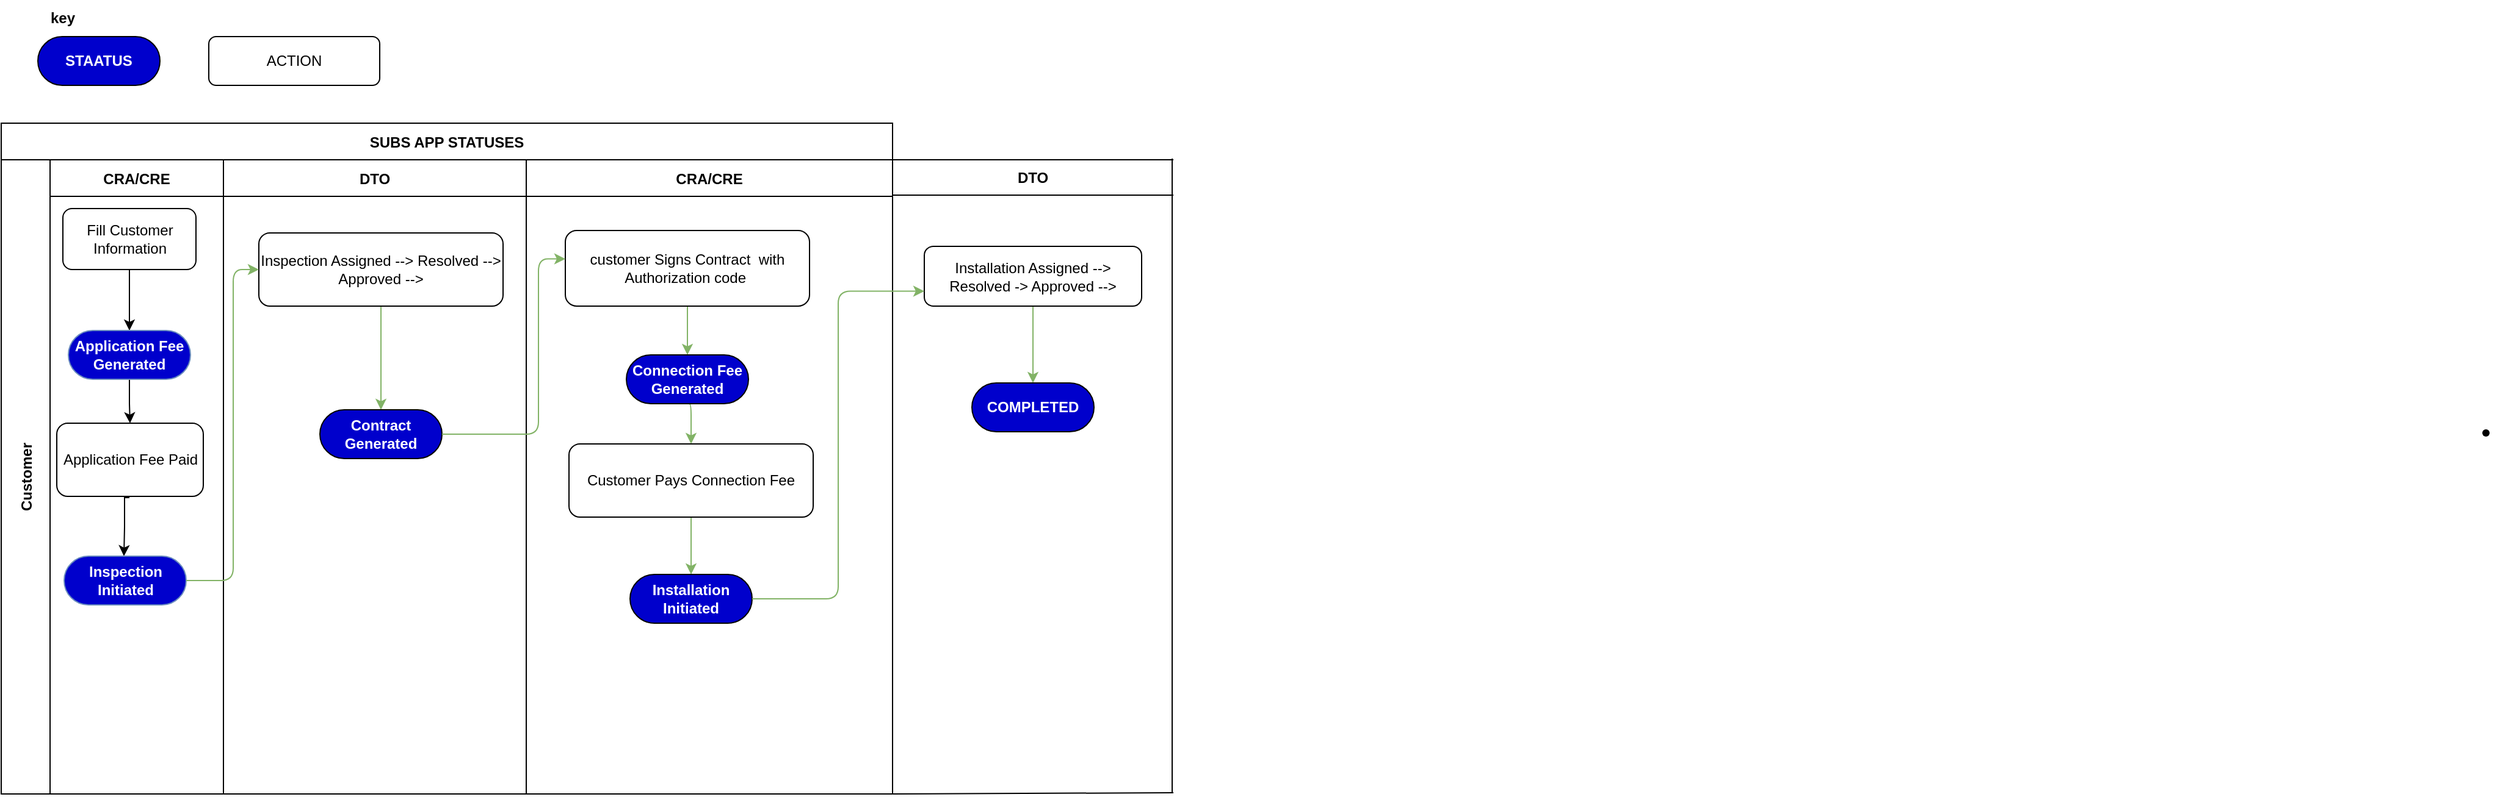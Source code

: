 <mxfile version="21.2.9" type="github">
  <diagram id="kgpKYQtTHZ0yAKxKKP6v" name="Page-1">
    <mxGraphModel dx="2044" dy="711" grid="1" gridSize="10" guides="1" tooltips="1" connect="1" arrows="1" fold="1" page="1" pageScale="1" pageWidth="850" pageHeight="1100" math="0" shadow="0">
      <root>
        <mxCell id="0" />
        <mxCell id="1" parent="0" />
        <mxCell id="3nuBFxr9cyL0pnOWT2aG-1" value="SUBS APP STATUSES" style="shape=table;childLayout=tableLayout;startSize=30;collapsible=0;recursiveResize=0;expand=0;fillColor=none;fontStyle=1" parent="1" vertex="1">
          <mxGeometry x="-840" y="111" width="730" height="550" as="geometry" />
        </mxCell>
        <mxCell id="3nuBFxr9cyL0pnOWT2aG-3" value="Customer" style="shape=tableRow;horizontal=0;swimlaneHead=0;swimlaneBody=0;top=0;left=0;bottom=0;right=0;fillColor=none;points=[[0,0.5],[1,0.5]];portConstraint=eastwest;startSize=40;collapsible=0;recursiveResize=0;expand=0;fontStyle=1;" parent="3nuBFxr9cyL0pnOWT2aG-1" vertex="1">
          <mxGeometry y="30" width="730" height="520" as="geometry" />
        </mxCell>
        <mxCell id="3nuBFxr9cyL0pnOWT2aG-4" value="CRA/CRE" style="swimlane;swimlaneHead=0;swimlaneBody=0;connectable=0;fillColor=none;startSize=30;collapsible=0;recursiveResize=0;expand=0;fontStyle=1;" parent="3nuBFxr9cyL0pnOWT2aG-3" vertex="1">
          <mxGeometry x="40" width="142" height="520" as="geometry">
            <mxRectangle width="142" height="520" as="alternateBounds" />
          </mxGeometry>
        </mxCell>
        <mxCell id="3nuBFxr9cyL0pnOWT2aG-5" style="edgeStyle=orthogonalEdgeStyle;rounded=0;orthogonalLoop=1;jettySize=auto;html=1;exitX=0.5;exitY=1;exitDx=0;exitDy=0;entryX=0.5;entryY=0;entryDx=0;entryDy=0;" parent="3nuBFxr9cyL0pnOWT2aG-4" source="L_UCrQZRqcuQ8gQmLaEm-171" target="L_UCrQZRqcuQ8gQmLaEm-172" edge="1">
          <mxGeometry relative="1" as="geometry">
            <mxPoint x="65" y="100" as="sourcePoint" />
            <mxPoint x="65" y="130" as="targetPoint" />
            <Array as="points" />
          </mxGeometry>
        </mxCell>
        <mxCell id="L_UCrQZRqcuQ8gQmLaEm-30" style="edgeStyle=orthogonalEdgeStyle;rounded=0;orthogonalLoop=1;jettySize=auto;html=1;exitX=0.5;exitY=1;exitDx=0;exitDy=0;" edge="1" parent="3nuBFxr9cyL0pnOWT2aG-4">
          <mxGeometry relative="1" as="geometry">
            <mxPoint x="65" y="270" as="sourcePoint" />
            <mxPoint x="65" y="270" as="targetPoint" />
          </mxGeometry>
        </mxCell>
        <mxCell id="L_UCrQZRqcuQ8gQmLaEm-171" value="Fill Customer Information" style="rounded=1;whiteSpace=wrap;html=1;" vertex="1" parent="3nuBFxr9cyL0pnOWT2aG-4">
          <mxGeometry x="10.5" y="40" width="109" height="50" as="geometry" />
        </mxCell>
        <mxCell id="L_UCrQZRqcuQ8gQmLaEm-175" style="edgeStyle=orthogonalEdgeStyle;rounded=0;orthogonalLoop=1;jettySize=auto;html=1;exitX=0.5;exitY=1;exitDx=0;exitDy=0;" edge="1" parent="3nuBFxr9cyL0pnOWT2aG-4" source="L_UCrQZRqcuQ8gQmLaEm-172" target="L_UCrQZRqcuQ8gQmLaEm-173">
          <mxGeometry relative="1" as="geometry" />
        </mxCell>
        <mxCell id="L_UCrQZRqcuQ8gQmLaEm-172" value="&lt;font color=&quot;#ffffff&quot;&gt;&lt;b&gt;Application Fee Generated&lt;/b&gt;&lt;/font&gt;" style="rounded=1;whiteSpace=wrap;html=1;arcSize=50;fillColor=#0000CC;strokeColor=#6c8ebf;fillStyle=solid;" vertex="1" parent="3nuBFxr9cyL0pnOWT2aG-4">
          <mxGeometry x="15" y="140" width="100" height="40" as="geometry" />
        </mxCell>
        <mxCell id="L_UCrQZRqcuQ8gQmLaEm-177" style="edgeStyle=orthogonalEdgeStyle;rounded=0;orthogonalLoop=1;jettySize=auto;html=1;exitX=0.5;exitY=1;exitDx=0;exitDy=0;entryX=0.5;entryY=0;entryDx=0;entryDy=0;" edge="1" parent="3nuBFxr9cyL0pnOWT2aG-4">
          <mxGeometry relative="1" as="geometry">
            <mxPoint x="64.5" y="276" as="sourcePoint" />
            <mxPoint x="60.5" y="325" as="targetPoint" />
            <Array as="points">
              <mxPoint x="65" y="277" />
              <mxPoint x="61" y="277" />
              <mxPoint x="61" y="301" />
            </Array>
          </mxGeometry>
        </mxCell>
        <mxCell id="L_UCrQZRqcuQ8gQmLaEm-173" value="Application Fee Paid" style="rounded=1;whiteSpace=wrap;html=1;" vertex="1" parent="3nuBFxr9cyL0pnOWT2aG-4">
          <mxGeometry x="5.5" y="216" width="120" height="60" as="geometry" />
        </mxCell>
        <mxCell id="L_UCrQZRqcuQ8gQmLaEm-176" value="&lt;font color=&quot;#ffffff&quot;&gt;&lt;b&gt;Inspection Initiated&lt;/b&gt;&lt;/font&gt;" style="rounded=1;whiteSpace=wrap;html=1;arcSize=50;fillColor=#0000CC;strokeColor=#6c8ebf;fillStyle=solid;" vertex="1" parent="3nuBFxr9cyL0pnOWT2aG-4">
          <mxGeometry x="11.5" y="325" width="100" height="40" as="geometry" />
        </mxCell>
        <mxCell id="3nuBFxr9cyL0pnOWT2aG-8" value="DTO" style="swimlane;swimlaneHead=0;swimlaneBody=0;connectable=0;fillColor=none;startSize=30;collapsible=0;recursiveResize=0;expand=0;fontStyle=1;" parent="3nuBFxr9cyL0pnOWT2aG-3" vertex="1">
          <mxGeometry x="182" width="248" height="520" as="geometry">
            <mxRectangle width="248" height="520" as="alternateBounds" />
          </mxGeometry>
        </mxCell>
        <mxCell id="L_UCrQZRqcuQ8gQmLaEm-64" style="edgeStyle=orthogonalEdgeStyle;rounded=1;orthogonalLoop=1;jettySize=auto;html=1;exitX=0.5;exitY=1;exitDx=0;exitDy=0;entryX=0.5;entryY=0;entryDx=0;entryDy=0;fillColor=#d5e8d4;strokeColor=#82b366;" edge="1" parent="3nuBFxr9cyL0pnOWT2aG-8" source="L_UCrQZRqcuQ8gQmLaEm-39" target="L_UCrQZRqcuQ8gQmLaEm-40">
          <mxGeometry relative="1" as="geometry" />
        </mxCell>
        <mxCell id="L_UCrQZRqcuQ8gQmLaEm-39" value="Inspection Assigned --&amp;gt; Resolved --&amp;gt; Approved --&amp;gt;" style="rounded=1;whiteSpace=wrap;html=1;" vertex="1" parent="3nuBFxr9cyL0pnOWT2aG-8">
          <mxGeometry x="29" y="60" width="200" height="60" as="geometry" />
        </mxCell>
        <mxCell id="L_UCrQZRqcuQ8gQmLaEm-40" value="&lt;font color=&quot;#ffffff&quot;&gt;&lt;b&gt;Contract Generated&lt;/b&gt;&lt;/font&gt;" style="rounded=1;whiteSpace=wrap;html=1;arcSize=50;fillColor=#0000CC;" vertex="1" parent="3nuBFxr9cyL0pnOWT2aG-8">
          <mxGeometry x="79" y="205" width="100" height="40" as="geometry" />
        </mxCell>
        <mxCell id="3nuBFxr9cyL0pnOWT2aG-11" value="CRA/CRE" style="swimlane;swimlaneHead=0;swimlaneBody=0;connectable=0;fillColor=none;startSize=30;collapsible=0;recursiveResize=0;expand=0;fontStyle=1;" parent="3nuBFxr9cyL0pnOWT2aG-3" vertex="1">
          <mxGeometry x="430" width="300" height="520" as="geometry">
            <mxRectangle width="300" height="520" as="alternateBounds" />
          </mxGeometry>
        </mxCell>
        <mxCell id="L_UCrQZRqcuQ8gQmLaEm-180" style="edgeStyle=orthogonalEdgeStyle;rounded=1;orthogonalLoop=1;jettySize=auto;html=1;exitX=0.5;exitY=1;exitDx=0;exitDy=0;entryX=0.5;entryY=0;entryDx=0;entryDy=0;fillColor=#d5e8d4;strokeColor=#82b366;" edge="1" parent="3nuBFxr9cyL0pnOWT2aG-11" source="L_UCrQZRqcuQ8gQmLaEm-41" target="L_UCrQZRqcuQ8gQmLaEm-63">
          <mxGeometry relative="1" as="geometry" />
        </mxCell>
        <mxCell id="L_UCrQZRqcuQ8gQmLaEm-41" value="customer Signs Contract&amp;nbsp; with Authorization code&amp;nbsp;" style="rounded=1;whiteSpace=wrap;html=1;" vertex="1" parent="3nuBFxr9cyL0pnOWT2aG-11">
          <mxGeometry x="32" y="58" width="200" height="62" as="geometry" />
        </mxCell>
        <mxCell id="L_UCrQZRqcuQ8gQmLaEm-181" style="edgeStyle=orthogonalEdgeStyle;rounded=1;orthogonalLoop=1;jettySize=auto;html=1;exitX=0.5;exitY=1;exitDx=0;exitDy=0;entryX=0.5;entryY=0;entryDx=0;entryDy=0;fillColor=#d5e8d4;strokeColor=#82b366;" edge="1" parent="3nuBFxr9cyL0pnOWT2aG-11" source="L_UCrQZRqcuQ8gQmLaEm-63" target="L_UCrQZRqcuQ8gQmLaEm-65">
          <mxGeometry relative="1" as="geometry" />
        </mxCell>
        <mxCell id="L_UCrQZRqcuQ8gQmLaEm-63" value="&lt;font color=&quot;#ffffff&quot;&gt;&lt;b&gt;Connection Fee Generated&lt;/b&gt;&lt;/font&gt;" style="rounded=1;whiteSpace=wrap;html=1;arcSize=50;fillColor=#0000CC;" vertex="1" parent="3nuBFxr9cyL0pnOWT2aG-11">
          <mxGeometry x="82" y="160" width="100" height="40" as="geometry" />
        </mxCell>
        <mxCell id="L_UCrQZRqcuQ8gQmLaEm-182" style="edgeStyle=orthogonalEdgeStyle;rounded=1;orthogonalLoop=1;jettySize=auto;html=1;exitX=0.5;exitY=1;exitDx=0;exitDy=0;entryX=0.5;entryY=0;entryDx=0;entryDy=0;fillColor=#d5e8d4;strokeColor=#82b366;" edge="1" parent="3nuBFxr9cyL0pnOWT2aG-11" source="L_UCrQZRqcuQ8gQmLaEm-65" target="L_UCrQZRqcuQ8gQmLaEm-66">
          <mxGeometry relative="1" as="geometry" />
        </mxCell>
        <mxCell id="L_UCrQZRqcuQ8gQmLaEm-65" value="Customer Pays Connection Fee" style="rounded=1;whiteSpace=wrap;html=1;" vertex="1" parent="3nuBFxr9cyL0pnOWT2aG-11">
          <mxGeometry x="35" y="233" width="200" height="60" as="geometry" />
        </mxCell>
        <mxCell id="L_UCrQZRqcuQ8gQmLaEm-66" value="&lt;font color=&quot;#ffffff&quot;&gt;&lt;b&gt;Installation Initiated&lt;/b&gt;&lt;/font&gt;" style="rounded=1;whiteSpace=wrap;html=1;arcSize=50;fillColor=#0000CC;glass=0;" vertex="1" parent="3nuBFxr9cyL0pnOWT2aG-11">
          <mxGeometry x="85" y="340" width="100" height="40" as="geometry" />
        </mxCell>
        <mxCell id="L_UCrQZRqcuQ8gQmLaEm-178" style="edgeStyle=orthogonalEdgeStyle;rounded=1;orthogonalLoop=1;jettySize=auto;html=1;exitX=1;exitY=0.5;exitDx=0;exitDy=0;entryX=0;entryY=0.5;entryDx=0;entryDy=0;fillColor=#d5e8d4;strokeColor=#82b366;" edge="1" parent="3nuBFxr9cyL0pnOWT2aG-3" source="L_UCrQZRqcuQ8gQmLaEm-176" target="L_UCrQZRqcuQ8gQmLaEm-39">
          <mxGeometry relative="1" as="geometry">
            <Array as="points">
              <mxPoint x="190" y="345" />
              <mxPoint x="190" y="90" />
            </Array>
          </mxGeometry>
        </mxCell>
        <mxCell id="L_UCrQZRqcuQ8gQmLaEm-179" style="edgeStyle=orthogonalEdgeStyle;rounded=1;orthogonalLoop=1;jettySize=auto;html=1;exitX=1;exitY=0.5;exitDx=0;exitDy=0;entryX=0;entryY=0.375;entryDx=0;entryDy=0;entryPerimeter=0;fillColor=#d5e8d4;strokeColor=#82b366;" edge="1" parent="3nuBFxr9cyL0pnOWT2aG-3" source="L_UCrQZRqcuQ8gQmLaEm-40" target="L_UCrQZRqcuQ8gQmLaEm-41">
          <mxGeometry relative="1" as="geometry">
            <Array as="points">
              <mxPoint x="440" y="225" />
              <mxPoint x="440" y="81" />
            </Array>
          </mxGeometry>
        </mxCell>
        <mxCell id="L_UCrQZRqcuQ8gQmLaEm-126" value="" style="shape=waypoint;sketch=0;size=6;pointerEvents=1;points=[];fillColor=none;resizable=0;rotatable=0;perimeter=centerPerimeter;snapToPoint=1;startSize=40;fontStyle=1;" vertex="1" parent="1">
          <mxGeometry x="1185" y="355" width="20" height="20" as="geometry" />
        </mxCell>
        <mxCell id="L_UCrQZRqcuQ8gQmLaEm-162" value="DTO" style="swimlane;swimlaneHead=0;swimlaneBody=0;connectable=0;fillColor=none;startSize=30;collapsible=0;recursiveResize=0;expand=0;fontStyle=1;" vertex="1" parent="1">
          <mxGeometry x="-110" y="140" width="230" height="510" as="geometry">
            <mxRectangle width="300" height="510" as="alternateBounds" />
          </mxGeometry>
        </mxCell>
        <mxCell id="L_UCrQZRqcuQ8gQmLaEm-184" style="edgeStyle=orthogonalEdgeStyle;rounded=1;orthogonalLoop=1;jettySize=auto;html=1;exitX=0.5;exitY=1;exitDx=0;exitDy=0;entryX=0.5;entryY=0;entryDx=0;entryDy=0;fillColor=#d5e8d4;strokeColor=#82b366;" edge="1" parent="L_UCrQZRqcuQ8gQmLaEm-162" source="L_UCrQZRqcuQ8gQmLaEm-163" target="L_UCrQZRqcuQ8gQmLaEm-164">
          <mxGeometry relative="1" as="geometry" />
        </mxCell>
        <mxCell id="L_UCrQZRqcuQ8gQmLaEm-163" value="Installation Assigned --&amp;gt; Resolved -&amp;gt; Approved --&amp;gt;" style="rounded=1;whiteSpace=wrap;html=1;" vertex="1" parent="L_UCrQZRqcuQ8gQmLaEm-162">
          <mxGeometry x="26" y="72" width="178" height="49" as="geometry" />
        </mxCell>
        <mxCell id="L_UCrQZRqcuQ8gQmLaEm-164" value="&lt;b&gt;&lt;font color=&quot;#ffffff&quot;&gt;COMPLETED&lt;/font&gt;&lt;/b&gt;" style="rounded=1;whiteSpace=wrap;html=1;arcSize=50;fillColor=#0000CC;" vertex="1" parent="L_UCrQZRqcuQ8gQmLaEm-162">
          <mxGeometry x="65" y="184" width="100" height="40" as="geometry" />
        </mxCell>
        <mxCell id="L_UCrQZRqcuQ8gQmLaEm-169" value="" style="endArrow=none;html=1;rounded=0;" edge="1" parent="L_UCrQZRqcuQ8gQmLaEm-162">
          <mxGeometry width="50" height="50" relative="1" as="geometry">
            <mxPoint x="229" y="520" as="sourcePoint" />
            <mxPoint x="229" as="targetPoint" />
          </mxGeometry>
        </mxCell>
        <mxCell id="L_UCrQZRqcuQ8gQmLaEm-167" value="" style="endArrow=none;html=1;rounded=0;" edge="1" parent="1">
          <mxGeometry width="50" height="50" relative="1" as="geometry">
            <mxPoint x="-110" y="141" as="sourcePoint" />
            <mxPoint x="120" y="141" as="targetPoint" />
            <Array as="points">
              <mxPoint x="-110" y="141" />
            </Array>
          </mxGeometry>
        </mxCell>
        <mxCell id="L_UCrQZRqcuQ8gQmLaEm-170" value="" style="endArrow=none;html=1;rounded=0;" edge="1" parent="1">
          <mxGeometry width="50" height="50" relative="1" as="geometry">
            <mxPoint x="120" y="660" as="sourcePoint" />
            <mxPoint x="-110" y="661" as="targetPoint" />
          </mxGeometry>
        </mxCell>
        <mxCell id="L_UCrQZRqcuQ8gQmLaEm-183" style="edgeStyle=orthogonalEdgeStyle;rounded=1;orthogonalLoop=1;jettySize=auto;html=1;exitX=1;exitY=0.5;exitDx=0;exitDy=0;entryX=0;entryY=0.75;entryDx=0;entryDy=0;fillColor=#d5e8d4;strokeColor=#82b366;" edge="1" parent="1" source="L_UCrQZRqcuQ8gQmLaEm-66" target="L_UCrQZRqcuQ8gQmLaEm-163">
          <mxGeometry relative="1" as="geometry" />
        </mxCell>
        <mxCell id="L_UCrQZRqcuQ8gQmLaEm-185" value="&lt;font color=&quot;#ffffff&quot;&gt;&lt;b&gt;STAATUS&lt;/b&gt;&lt;/font&gt;" style="rounded=1;whiteSpace=wrap;html=1;arcSize=50;fillColor=#0000CC;" vertex="1" parent="1">
          <mxGeometry x="-810" y="40" width="100" height="40" as="geometry" />
        </mxCell>
        <mxCell id="L_UCrQZRqcuQ8gQmLaEm-186" value="ACTION" style="rounded=1;whiteSpace=wrap;html=1;" vertex="1" parent="1">
          <mxGeometry x="-670" y="40" width="140" height="40" as="geometry" />
        </mxCell>
        <mxCell id="L_UCrQZRqcuQ8gQmLaEm-187" value="&lt;b&gt;key&lt;/b&gt;" style="text;html=1;align=center;verticalAlign=middle;resizable=0;points=[];autosize=1;strokeColor=none;fillColor=none;" vertex="1" parent="1">
          <mxGeometry x="-810" y="10" width="40" height="30" as="geometry" />
        </mxCell>
      </root>
    </mxGraphModel>
  </diagram>
</mxfile>
